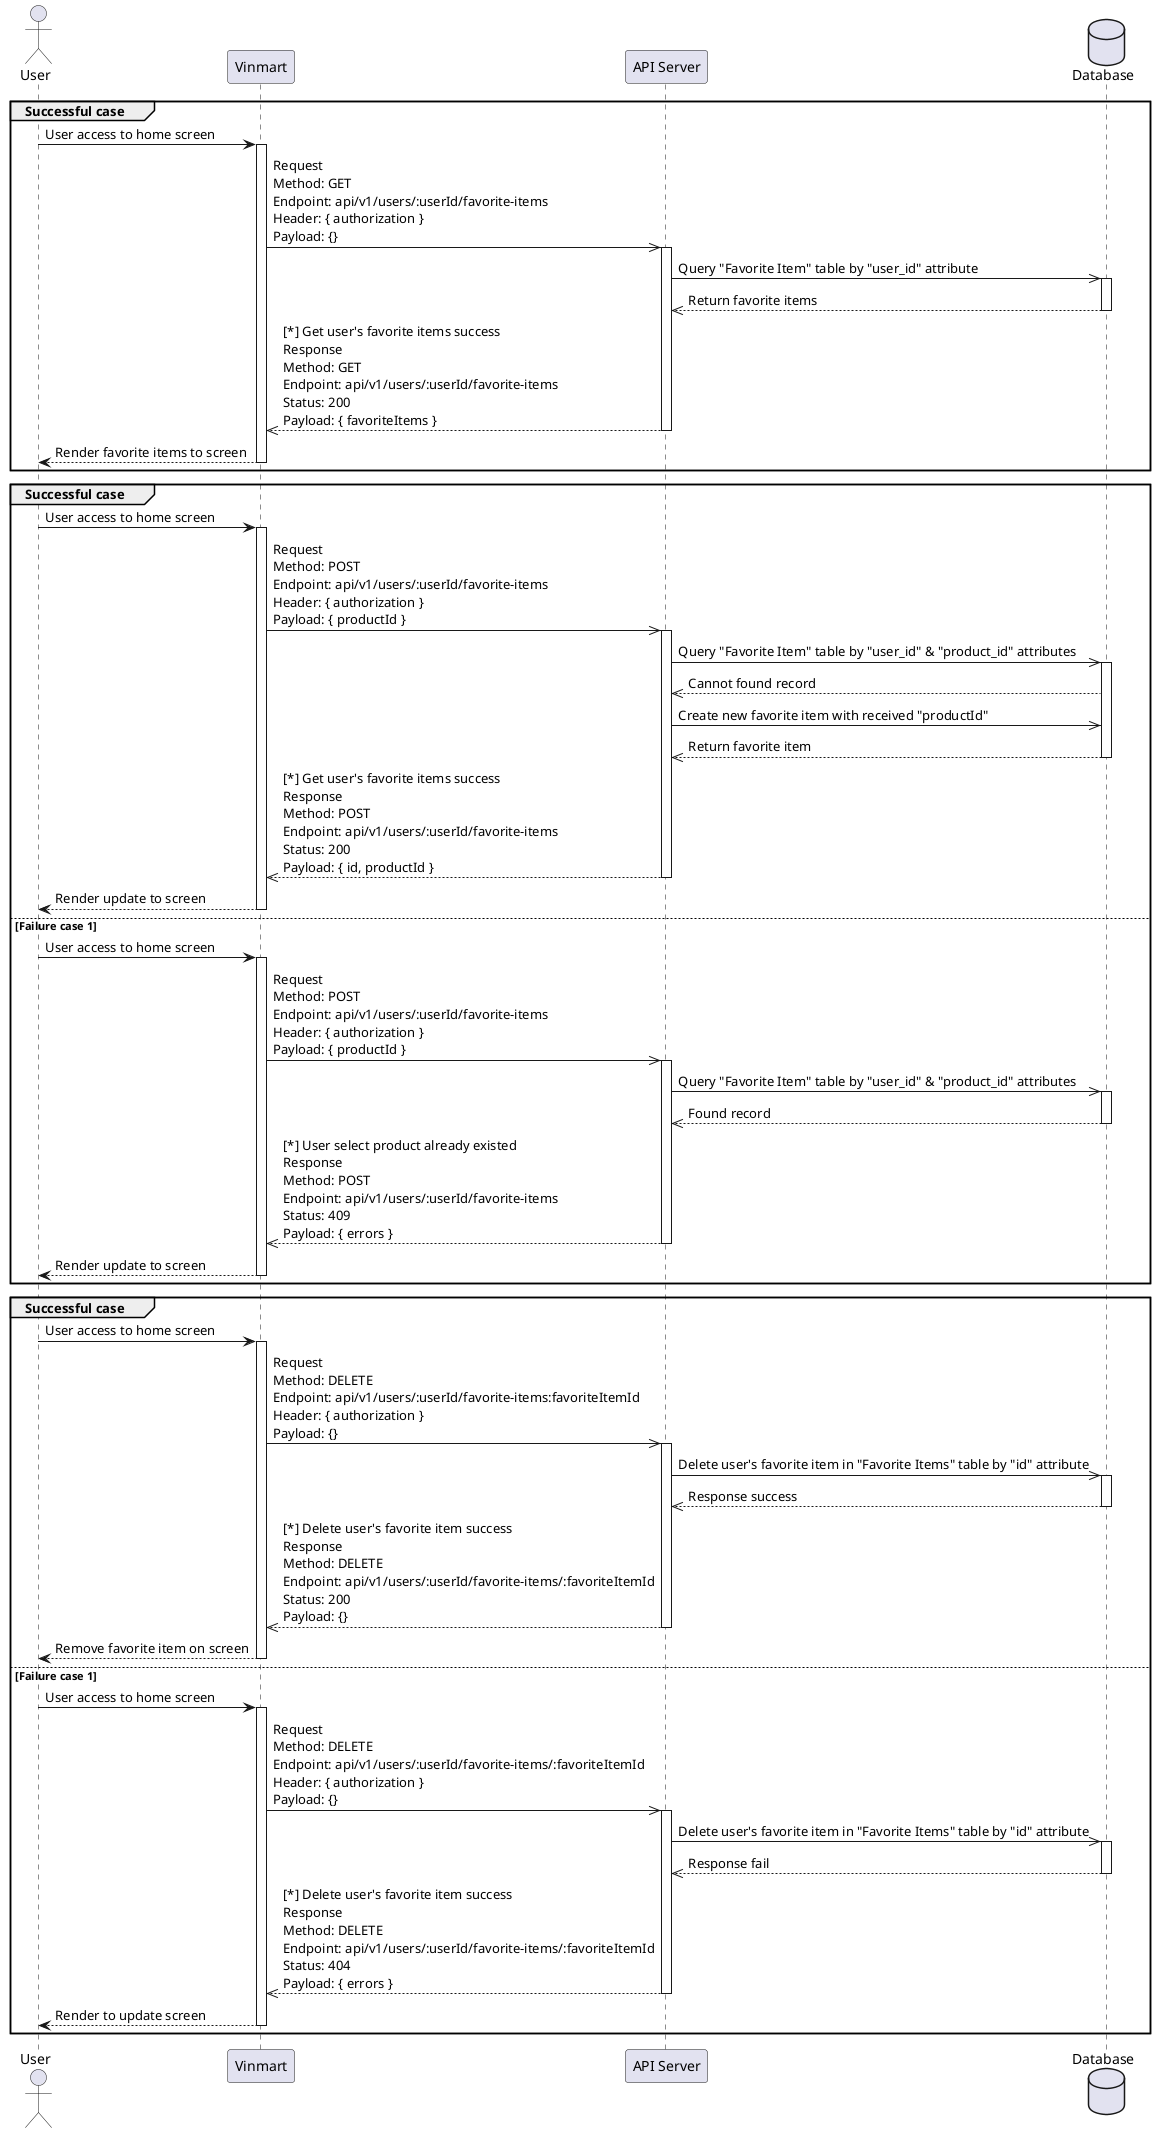 @startuml

actor User as user
participant "Vinmart" as vinmart
participant "API Server" as apiServer
database Database as database

group Successful case

user -> vinmart : User access to home screen

activate vinmart

vinmart ->> apiServer : Request\nMethod: GET \nEndpoint: api/v1/users/:userId/favorite-items\nHeader: { authorization }\nPayload: {}

activate apiServer

apiServer ->> database : Query "Favorite Item" table by "user_id" attribute

activate database

database -->> apiServer : Return favorite items

deactivate database

apiServer -->> vinmart : [*] Get user's favorite items success\nResponse\nMethod: GET \nEndpoint: api/v1/users/:userId/favorite-items\nStatus: 200\nPayload: { favoriteItems }

deactivate apiServer

vinmart --> user : Render favorite items to screen

deactivate vinmart

end

group Successful case

user -> vinmart : User access to home screen

activate vinmart

vinmart ->> apiServer : Request\nMethod: POST \nEndpoint: api/v1/users/:userId/favorite-items\nHeader: { authorization }\nPayload: { productId }

activate apiServer

apiServer ->> database : Query "Favorite Item" table by "user_id" & "product_id" attributes

activate database

database -->> apiServer : Cannot found record

apiServer ->> database : Create new favorite item with received "productId"

database -->> apiServer : Return favorite item

deactivate database

apiServer -->> vinmart : [*] Get user's favorite items success\nResponse\nMethod: POST \nEndpoint: api/v1/users/:userId/favorite-items\nStatus: 200\nPayload: { id, productId }

deactivate apiServer

vinmart --> user : Render update to screen 

deactivate vinmart

else Failure case 1

user -> vinmart : User access to home screen

activate vinmart

vinmart ->> apiServer : Request\nMethod: POST \nEndpoint: api/v1/users/:userId/favorite-items\nHeader: { authorization }\nPayload: { productId }

activate apiServer

apiServer ->> database : Query "Favorite Item" table by "user_id" & "product_id" attributes

activate database

database -->> apiServer : Found record

deactivate database

apiServer -->> vinmart : [*] User select product already existed \nResponse\nMethod: POST \nEndpoint: api/v1/users/:userId/favorite-items\nStatus: 409\nPayload: { errors }
 
deactivate apiServer

vinmart --> user : Render update to screen 

deactivate vinmart

end

group Successful case

user -> vinmart : User access to home screen

activate vinmart

vinmart ->> apiServer : Request\nMethod: DELETE \nEndpoint: api/v1/users/:userId/favorite-items:favoriteItemId\nHeader: { authorization }\nPayload: {}

activate apiServer

apiServer ->> database : Delete user's favorite item in "Favorite Items" table by "id" attribute

activate database

database -->> apiServer : Response success

deactivate database

apiServer -->> vinmart : [*] Delete user's favorite item success\nResponse\nMethod: DELETE \nEndpoint: api/v1/users/:userId/favorite-items/:favoriteItemId\nStatus: 200\nPayload: {}

deactivate apiServer

vinmart --> user : Remove favorite item on screen 

deactivate vinmart

else Failure case 1

user -> vinmart : User access to home screen

activate vinmart

vinmart ->> apiServer : Request\nMethod: DELETE \nEndpoint: api/v1/users/:userId/favorite-items/:favoriteItemId\nHeader: { authorization }\nPayload: {}

activate apiServer

apiServer ->> database : Delete user's favorite item in "Favorite Items" table by "id" attribute

activate database

database -->> apiServer : Response fail

deactivate database

apiServer -->> vinmart : [*] Delete user's favorite item success\nResponse\nMethod: DELETE \nEndpoint: api/v1/users/:userId/favorite-items/:favoriteItemId\nStatus: 404\nPayload: { errors }

deactivate apiServer

vinmart --> user : Render to update screen

deactivate vinmart

end

@enduml